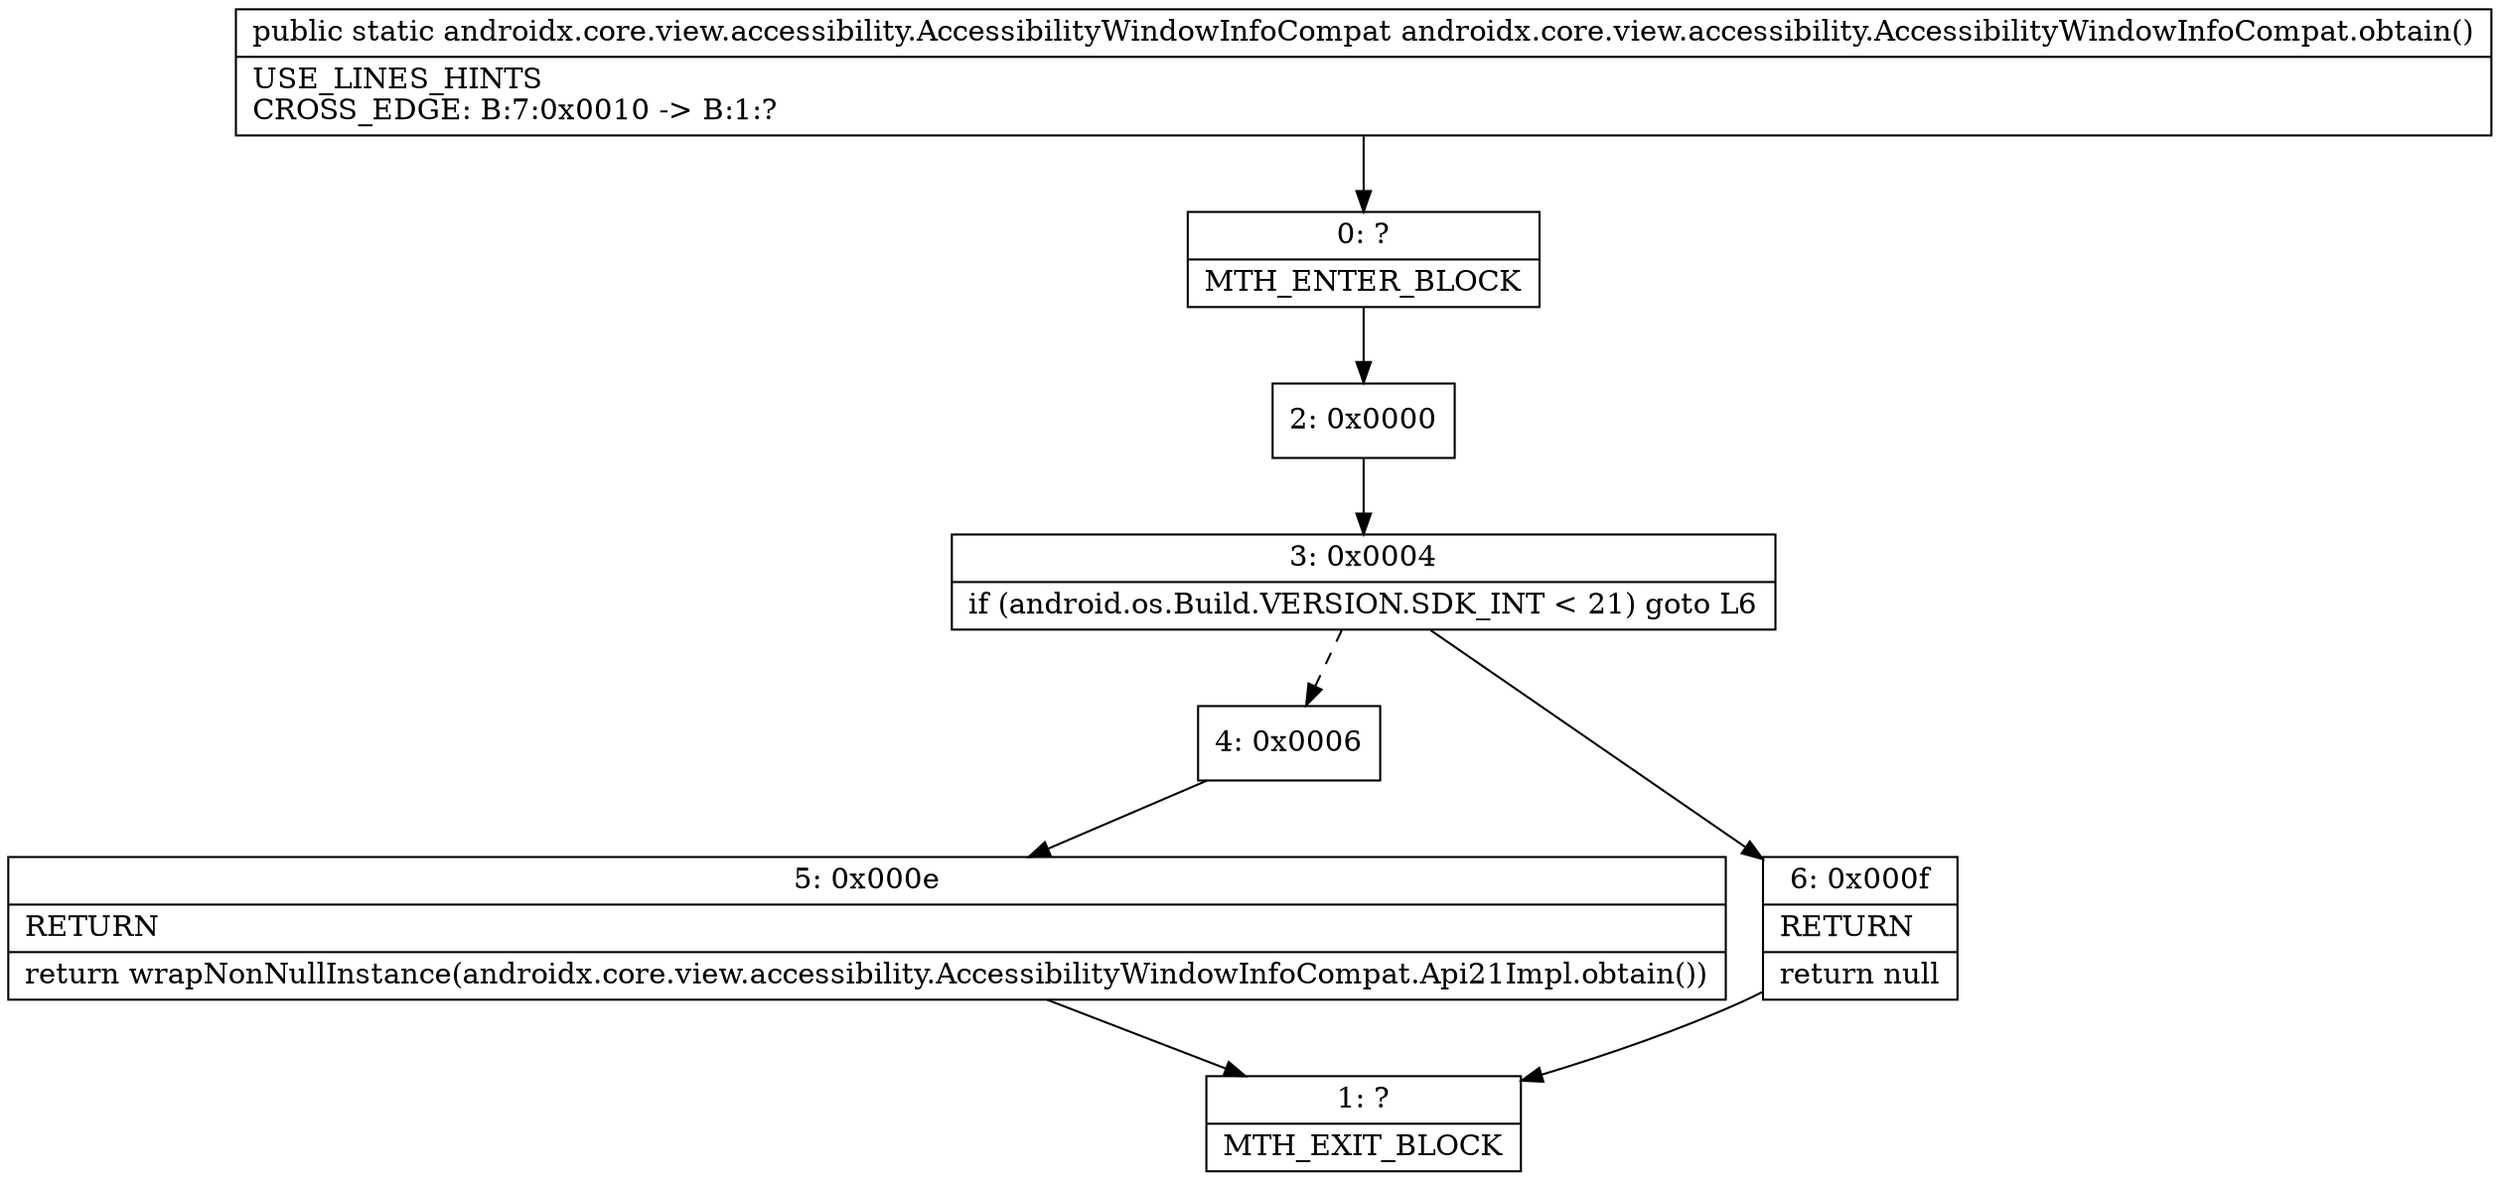 digraph "CFG forandroidx.core.view.accessibility.AccessibilityWindowInfoCompat.obtain()Landroidx\/core\/view\/accessibility\/AccessibilityWindowInfoCompat;" {
Node_0 [shape=record,label="{0\:\ ?|MTH_ENTER_BLOCK\l}"];
Node_2 [shape=record,label="{2\:\ 0x0000}"];
Node_3 [shape=record,label="{3\:\ 0x0004|if (android.os.Build.VERSION.SDK_INT \< 21) goto L6\l}"];
Node_4 [shape=record,label="{4\:\ 0x0006}"];
Node_5 [shape=record,label="{5\:\ 0x000e|RETURN\l|return wrapNonNullInstance(androidx.core.view.accessibility.AccessibilityWindowInfoCompat.Api21Impl.obtain())\l}"];
Node_1 [shape=record,label="{1\:\ ?|MTH_EXIT_BLOCK\l}"];
Node_6 [shape=record,label="{6\:\ 0x000f|RETURN\l|return null\l}"];
MethodNode[shape=record,label="{public static androidx.core.view.accessibility.AccessibilityWindowInfoCompat androidx.core.view.accessibility.AccessibilityWindowInfoCompat.obtain()  | USE_LINES_HINTS\lCROSS_EDGE: B:7:0x0010 \-\> B:1:?\l}"];
MethodNode -> Node_0;Node_0 -> Node_2;
Node_2 -> Node_3;
Node_3 -> Node_4[style=dashed];
Node_3 -> Node_6;
Node_4 -> Node_5;
Node_5 -> Node_1;
Node_6 -> Node_1;
}

